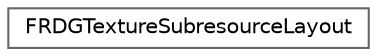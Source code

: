 digraph "Graphical Class Hierarchy"
{
 // INTERACTIVE_SVG=YES
 // LATEX_PDF_SIZE
  bgcolor="transparent";
  edge [fontname=Helvetica,fontsize=10,labelfontname=Helvetica,labelfontsize=10];
  node [fontname=Helvetica,fontsize=10,shape=box,height=0.2,width=0.4];
  rankdir="LR";
  Node0 [id="Node000000",label="FRDGTextureSubresourceLayout",height=0.2,width=0.4,color="grey40", fillcolor="white", style="filled",URL="$db/d03/structFRDGTextureSubresourceLayout.html",tooltip=" "];
}
